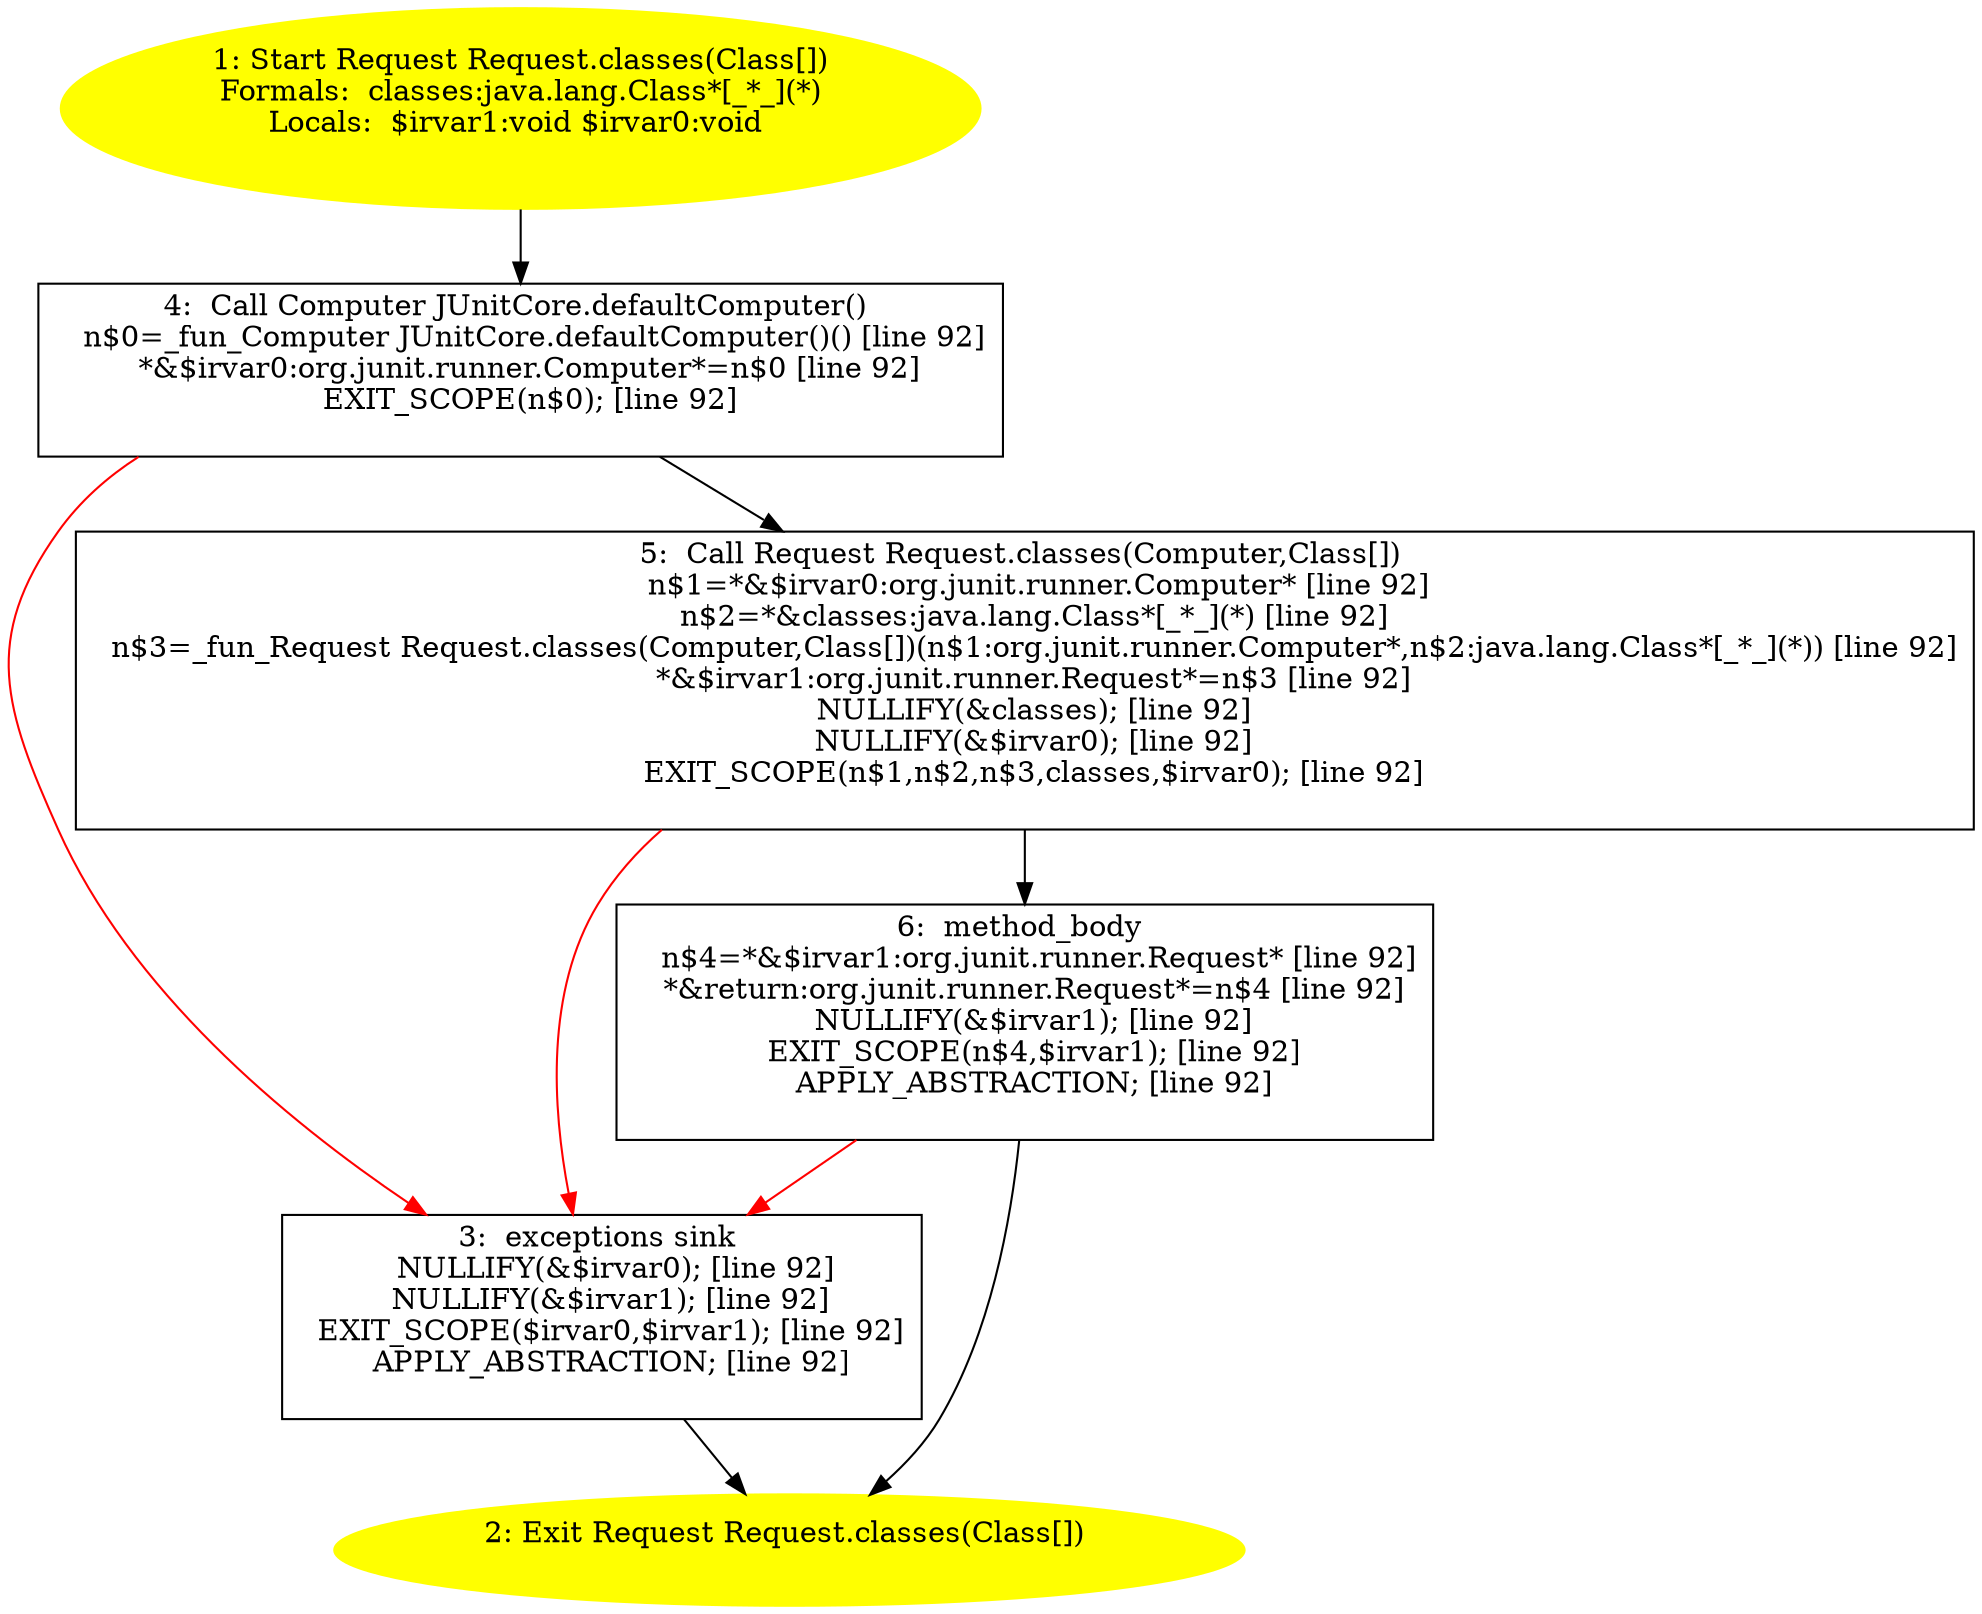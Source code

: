 /* @generated */
digraph cfg {
"org.junit.runner.Request.classes(java.lang.Class[]):org.junit.runner.Request.343b04caf06becddba8a68500737a9ea_1" [label="1: Start Request Request.classes(Class[])\nFormals:  classes:java.lang.Class*[_*_](*)\nLocals:  $irvar1:void $irvar0:void \n  " color=yellow style=filled]
	

	 "org.junit.runner.Request.classes(java.lang.Class[]):org.junit.runner.Request.343b04caf06becddba8a68500737a9ea_1" -> "org.junit.runner.Request.classes(java.lang.Class[]):org.junit.runner.Request.343b04caf06becddba8a68500737a9ea_4" ;
"org.junit.runner.Request.classes(java.lang.Class[]):org.junit.runner.Request.343b04caf06becddba8a68500737a9ea_2" [label="2: Exit Request Request.classes(Class[]) \n  " color=yellow style=filled]
	

"org.junit.runner.Request.classes(java.lang.Class[]):org.junit.runner.Request.343b04caf06becddba8a68500737a9ea_3" [label="3:  exceptions sink \n   NULLIFY(&$irvar0); [line 92]\n  NULLIFY(&$irvar1); [line 92]\n  EXIT_SCOPE($irvar0,$irvar1); [line 92]\n  APPLY_ABSTRACTION; [line 92]\n " shape="box"]
	

	 "org.junit.runner.Request.classes(java.lang.Class[]):org.junit.runner.Request.343b04caf06becddba8a68500737a9ea_3" -> "org.junit.runner.Request.classes(java.lang.Class[]):org.junit.runner.Request.343b04caf06becddba8a68500737a9ea_2" ;
"org.junit.runner.Request.classes(java.lang.Class[]):org.junit.runner.Request.343b04caf06becddba8a68500737a9ea_4" [label="4:  Call Computer JUnitCore.defaultComputer() \n   n$0=_fun_Computer JUnitCore.defaultComputer()() [line 92]\n  *&$irvar0:org.junit.runner.Computer*=n$0 [line 92]\n  EXIT_SCOPE(n$0); [line 92]\n " shape="box"]
	

	 "org.junit.runner.Request.classes(java.lang.Class[]):org.junit.runner.Request.343b04caf06becddba8a68500737a9ea_4" -> "org.junit.runner.Request.classes(java.lang.Class[]):org.junit.runner.Request.343b04caf06becddba8a68500737a9ea_5" ;
	 "org.junit.runner.Request.classes(java.lang.Class[]):org.junit.runner.Request.343b04caf06becddba8a68500737a9ea_4" -> "org.junit.runner.Request.classes(java.lang.Class[]):org.junit.runner.Request.343b04caf06becddba8a68500737a9ea_3" [color="red" ];
"org.junit.runner.Request.classes(java.lang.Class[]):org.junit.runner.Request.343b04caf06becddba8a68500737a9ea_5" [label="5:  Call Request Request.classes(Computer,Class[]) \n   n$1=*&$irvar0:org.junit.runner.Computer* [line 92]\n  n$2=*&classes:java.lang.Class*[_*_](*) [line 92]\n  n$3=_fun_Request Request.classes(Computer,Class[])(n$1:org.junit.runner.Computer*,n$2:java.lang.Class*[_*_](*)) [line 92]\n  *&$irvar1:org.junit.runner.Request*=n$3 [line 92]\n  NULLIFY(&classes); [line 92]\n  NULLIFY(&$irvar0); [line 92]\n  EXIT_SCOPE(n$1,n$2,n$3,classes,$irvar0); [line 92]\n " shape="box"]
	

	 "org.junit.runner.Request.classes(java.lang.Class[]):org.junit.runner.Request.343b04caf06becddba8a68500737a9ea_5" -> "org.junit.runner.Request.classes(java.lang.Class[]):org.junit.runner.Request.343b04caf06becddba8a68500737a9ea_6" ;
	 "org.junit.runner.Request.classes(java.lang.Class[]):org.junit.runner.Request.343b04caf06becddba8a68500737a9ea_5" -> "org.junit.runner.Request.classes(java.lang.Class[]):org.junit.runner.Request.343b04caf06becddba8a68500737a9ea_3" [color="red" ];
"org.junit.runner.Request.classes(java.lang.Class[]):org.junit.runner.Request.343b04caf06becddba8a68500737a9ea_6" [label="6:  method_body \n   n$4=*&$irvar1:org.junit.runner.Request* [line 92]\n  *&return:org.junit.runner.Request*=n$4 [line 92]\n  NULLIFY(&$irvar1); [line 92]\n  EXIT_SCOPE(n$4,$irvar1); [line 92]\n  APPLY_ABSTRACTION; [line 92]\n " shape="box"]
	

	 "org.junit.runner.Request.classes(java.lang.Class[]):org.junit.runner.Request.343b04caf06becddba8a68500737a9ea_6" -> "org.junit.runner.Request.classes(java.lang.Class[]):org.junit.runner.Request.343b04caf06becddba8a68500737a9ea_2" ;
	 "org.junit.runner.Request.classes(java.lang.Class[]):org.junit.runner.Request.343b04caf06becddba8a68500737a9ea_6" -> "org.junit.runner.Request.classes(java.lang.Class[]):org.junit.runner.Request.343b04caf06becddba8a68500737a9ea_3" [color="red" ];
}
